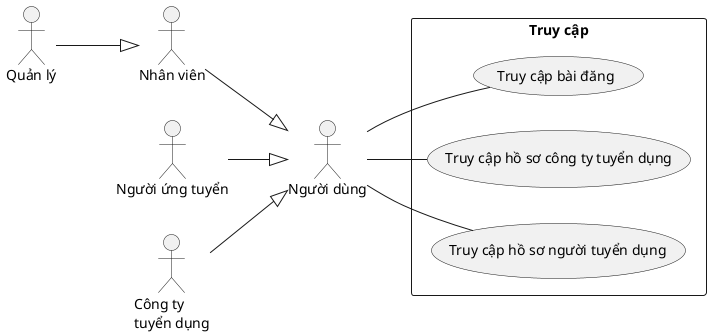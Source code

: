 @startuml TruyCap
left to right direction

actor "Người dùng" as nguoiDung
actor "Quản lý" as quanLy
actor "Nhân viên" as nhanVien
actor "Người ứng tuyển" as nguoiUngTuyen
actor "Công ty\ntuyển dụng" as congTyTuyenDung

rectangle "Truy cập" {
    usecase "Truy cập bài đăng" as truyCapBaiDang
    usecase "Truy cập hồ sơ công ty tuyển dụng" as truyCapHoSoCongTy
    usecase "Truy cập hồ sơ người tuyển dụng" as truyCapHoSoNguoiTuyenDung
}

nguoiDung -- truyCapBaiDang
nguoiDung -- truyCapHoSoCongTy
nguoiDung -- truyCapHoSoNguoiTuyenDung

nguoiUngTuyen --^ nguoiDung

congTyTuyenDung --^ nguoiDung

nhanVien --^ nguoiDung

quanLy --^ nhanVien

@enduml
